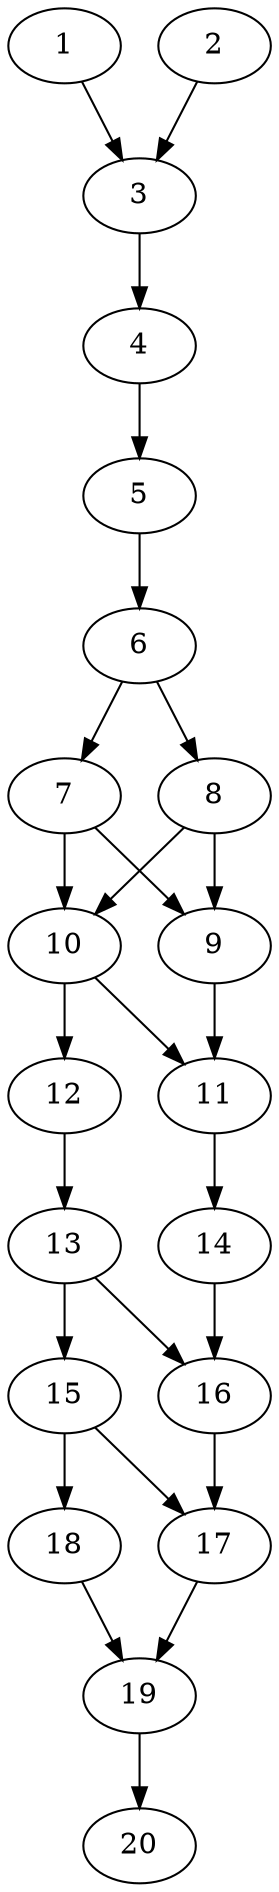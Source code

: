 // DAG automatically generated by daggen at Thu Oct  3 13:58:43 2019
// ./daggen --dot -n 20 --ccr 0.5 --fat 0.3 --regular 0.7 --density 0.9 --mindata 5242880 --maxdata 52428800 
digraph G {
  1 [size="25139200", alpha="0.16", expect_size="12569600"] 
  1 -> 3 [size ="12569600"]
  2 [size="79800320", alpha="0.19", expect_size="39900160"] 
  2 -> 3 [size ="39900160"]
  3 [size="79859712", alpha="0.01", expect_size="39929856"] 
  3 -> 4 [size ="39929856"]
  4 [size="66097152", alpha="0.08", expect_size="33048576"] 
  4 -> 5 [size ="33048576"]
  5 [size="45469696", alpha="0.06", expect_size="22734848"] 
  5 -> 6 [size ="22734848"]
  6 [size="32151552", alpha="0.14", expect_size="16075776"] 
  6 -> 7 [size ="16075776"]
  6 -> 8 [size ="16075776"]
  7 [size="92092416", alpha="0.17", expect_size="46046208"] 
  7 -> 9 [size ="46046208"]
  7 -> 10 [size ="46046208"]
  8 [size="21682176", alpha="0.10", expect_size="10841088"] 
  8 -> 9 [size ="10841088"]
  8 -> 10 [size ="10841088"]
  9 [size="94715904", alpha="0.09", expect_size="47357952"] 
  9 -> 11 [size ="47357952"]
  10 [size="73248768", alpha="0.16", expect_size="36624384"] 
  10 -> 11 [size ="36624384"]
  10 -> 12 [size ="36624384"]
  11 [size="24125440", alpha="0.07", expect_size="12062720"] 
  11 -> 14 [size ="12062720"]
  12 [size="99835904", alpha="0.01", expect_size="49917952"] 
  12 -> 13 [size ="49917952"]
  13 [size="93140992", alpha="0.12", expect_size="46570496"] 
  13 -> 15 [size ="46570496"]
  13 -> 16 [size ="46570496"]
  14 [size="95905792", alpha="0.09", expect_size="47952896"] 
  14 -> 16 [size ="47952896"]
  15 [size="41512960", alpha="0.16", expect_size="20756480"] 
  15 -> 17 [size ="20756480"]
  15 -> 18 [size ="20756480"]
  16 [size="67821568", alpha="0.19", expect_size="33910784"] 
  16 -> 17 [size ="33910784"]
  17 [size="39213056", alpha="0.10", expect_size="19606528"] 
  17 -> 19 [size ="19606528"]
  18 [size="26710016", alpha="0.06", expect_size="13355008"] 
  18 -> 19 [size ="13355008"]
  19 [size="75943936", alpha="0.18", expect_size="37971968"] 
  19 -> 20 [size ="37971968"]
  20 [size="22896640", alpha="0.03", expect_size="11448320"] 
}
